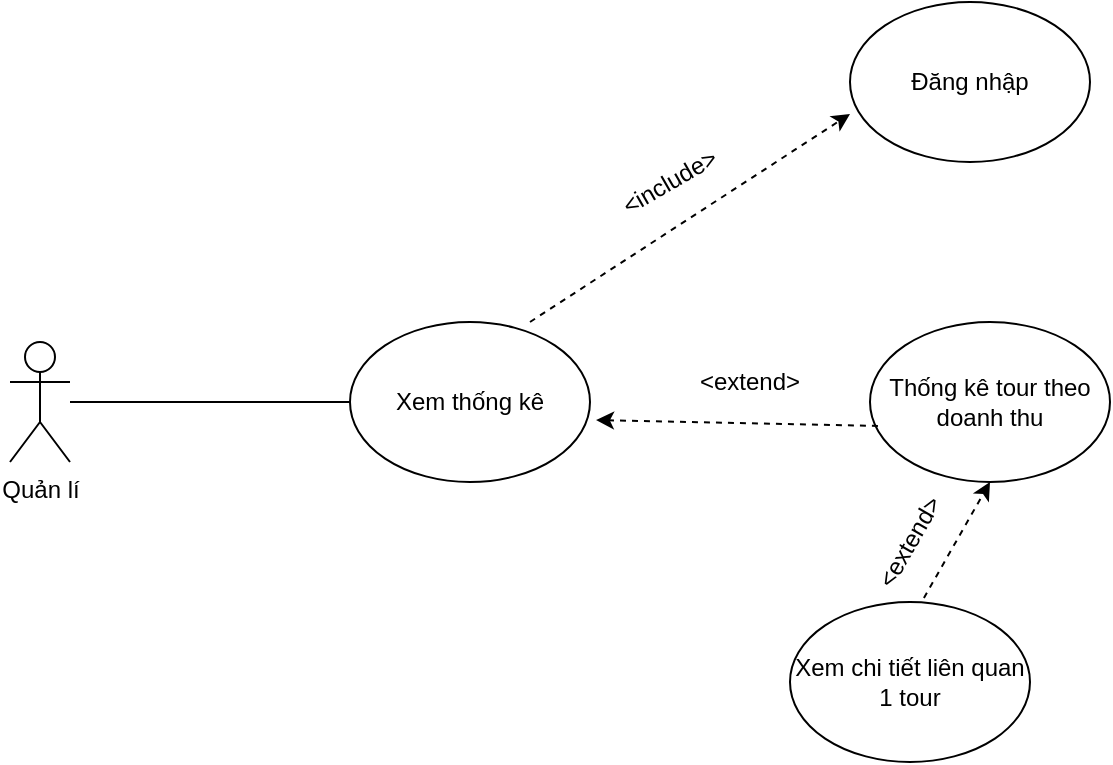 <mxfile version="14.6.13" type="github">
  <diagram id="Wj443L8Wc6cefYHFC6gn" name="Page-1">
    <mxGraphModel dx="1422" dy="747" grid="1" gridSize="10" guides="1" tooltips="1" connect="1" arrows="1" fold="1" page="1" pageScale="1" pageWidth="850" pageHeight="1100" math="0" shadow="0">
      <root>
        <mxCell id="0" />
        <mxCell id="1" parent="0" />
        <mxCell id="WkrrSZ8HscgqlD9kfg8l-1" value="Quản lí" style="shape=umlActor;verticalLabelPosition=bottom;verticalAlign=top;html=1;outlineConnect=0;" parent="1" vertex="1">
          <mxGeometry x="100" y="300" width="30" height="60" as="geometry" />
        </mxCell>
        <mxCell id="WkrrSZ8HscgqlD9kfg8l-2" value="Xem thống kê" style="ellipse;whiteSpace=wrap;html=1;" parent="1" vertex="1">
          <mxGeometry x="270" y="290" width="120" height="80" as="geometry" />
        </mxCell>
        <mxCell id="WkrrSZ8HscgqlD9kfg8l-3" value="Đăng nhập" style="ellipse;whiteSpace=wrap;html=1;" parent="1" vertex="1">
          <mxGeometry x="520" y="130" width="120" height="80" as="geometry" />
        </mxCell>
        <mxCell id="WkrrSZ8HscgqlD9kfg8l-4" value="Thống kê tour theo doanh thu" style="ellipse;whiteSpace=wrap;html=1;" parent="1" vertex="1">
          <mxGeometry x="530" y="290" width="120" height="80" as="geometry" />
        </mxCell>
        <mxCell id="WkrrSZ8HscgqlD9kfg8l-5" value="Xem chi tiết liên quan 1 tour" style="ellipse;whiteSpace=wrap;html=1;" parent="1" vertex="1">
          <mxGeometry x="490" y="430" width="120" height="80" as="geometry" />
        </mxCell>
        <mxCell id="WkrrSZ8HscgqlD9kfg8l-7" value="" style="endArrow=none;html=1;" parent="1" source="WkrrSZ8HscgqlD9kfg8l-1" edge="1">
          <mxGeometry width="50" height="50" relative="1" as="geometry">
            <mxPoint x="400" y="380" as="sourcePoint" />
            <mxPoint x="270" y="330" as="targetPoint" />
          </mxGeometry>
        </mxCell>
        <mxCell id="WkrrSZ8HscgqlD9kfg8l-8" value="" style="endArrow=classic;html=1;exitX=0.75;exitY=0;exitDx=0;exitDy=0;exitPerimeter=0;entryX=0;entryY=0.7;entryDx=0;entryDy=0;entryPerimeter=0;dashed=1;" parent="1" source="WkrrSZ8HscgqlD9kfg8l-2" target="WkrrSZ8HscgqlD9kfg8l-3" edge="1">
          <mxGeometry width="50" height="50" relative="1" as="geometry">
            <mxPoint x="430" y="250" as="sourcePoint" />
            <mxPoint x="480" y="200" as="targetPoint" />
          </mxGeometry>
        </mxCell>
        <mxCell id="WkrrSZ8HscgqlD9kfg8l-9" value="&amp;lt;include&amp;gt;" style="text;html=1;strokeColor=none;fillColor=none;align=center;verticalAlign=middle;whiteSpace=wrap;rounded=0;rotation=-30;" parent="1" vertex="1">
          <mxGeometry x="410" y="210" width="40" height="20" as="geometry" />
        </mxCell>
        <mxCell id="WkrrSZ8HscgqlD9kfg8l-10" value="" style="endArrow=classic;html=1;dashed=1;exitX=0.033;exitY=0.65;exitDx=0;exitDy=0;exitPerimeter=0;entryX=1.025;entryY=0.613;entryDx=0;entryDy=0;entryPerimeter=0;" parent="1" source="WkrrSZ8HscgqlD9kfg8l-4" target="WkrrSZ8HscgqlD9kfg8l-2" edge="1">
          <mxGeometry width="50" height="50" relative="1" as="geometry">
            <mxPoint x="430" y="350" as="sourcePoint" />
            <mxPoint x="480" y="300" as="targetPoint" />
          </mxGeometry>
        </mxCell>
        <mxCell id="WkrrSZ8HscgqlD9kfg8l-11" value="&amp;lt;extend&amp;gt;" style="text;html=1;strokeColor=none;fillColor=none;align=center;verticalAlign=middle;whiteSpace=wrap;rounded=0;" parent="1" vertex="1">
          <mxGeometry x="450" y="310" width="40" height="20" as="geometry" />
        </mxCell>
        <mxCell id="WkrrSZ8HscgqlD9kfg8l-12" value="" style="endArrow=classic;html=1;dashed=1;entryX=0.5;entryY=1;entryDx=0;entryDy=0;exitX=0.558;exitY=-0.025;exitDx=0;exitDy=0;exitPerimeter=0;" parent="1" source="WkrrSZ8HscgqlD9kfg8l-5" target="WkrrSZ8HscgqlD9kfg8l-4" edge="1">
          <mxGeometry width="50" height="50" relative="1" as="geometry">
            <mxPoint x="590" y="440" as="sourcePoint" />
            <mxPoint x="640" y="390" as="targetPoint" />
          </mxGeometry>
        </mxCell>
        <mxCell id="WkrrSZ8HscgqlD9kfg8l-13" value="&amp;lt;extend&amp;gt;" style="text;html=1;strokeColor=none;fillColor=none;align=center;verticalAlign=middle;whiteSpace=wrap;rounded=0;rotation=-60;" parent="1" vertex="1">
          <mxGeometry x="530" y="390" width="40" height="20" as="geometry" />
        </mxCell>
      </root>
    </mxGraphModel>
  </diagram>
</mxfile>
